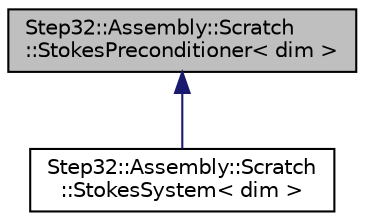 digraph "Step32::Assembly::Scratch::StokesPreconditioner&lt; dim &gt;"
{
 // LATEX_PDF_SIZE
  edge [fontname="Helvetica",fontsize="10",labelfontname="Helvetica",labelfontsize="10"];
  node [fontname="Helvetica",fontsize="10",shape=record];
  Node1 [label="Step32::Assembly::Scratch\l::StokesPreconditioner\< dim \>",height=0.2,width=0.4,color="black", fillcolor="grey75", style="filled", fontcolor="black",tooltip=" "];
  Node1 -> Node2 [dir="back",color="midnightblue",fontsize="10",style="solid",fontname="Helvetica"];
  Node2 [label="Step32::Assembly::Scratch\l::StokesSystem\< dim \>",height=0.2,width=0.4,color="black", fillcolor="white", style="filled",URL="$structStep32_1_1Assembly_1_1Scratch_1_1StokesSystem.html",tooltip=" "];
}
